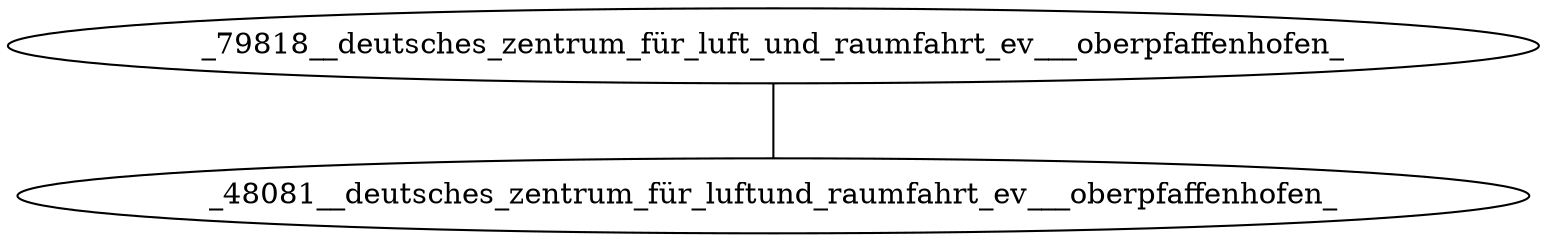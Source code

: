 graph {
_79818__deutsches_zentrum_für_luft_und_raumfahrt_ev___oberpfaffenhofen_ -- _48081__deutsches_zentrum_für_luftund_raumfahrt_ev___oberpfaffenhofen_
}